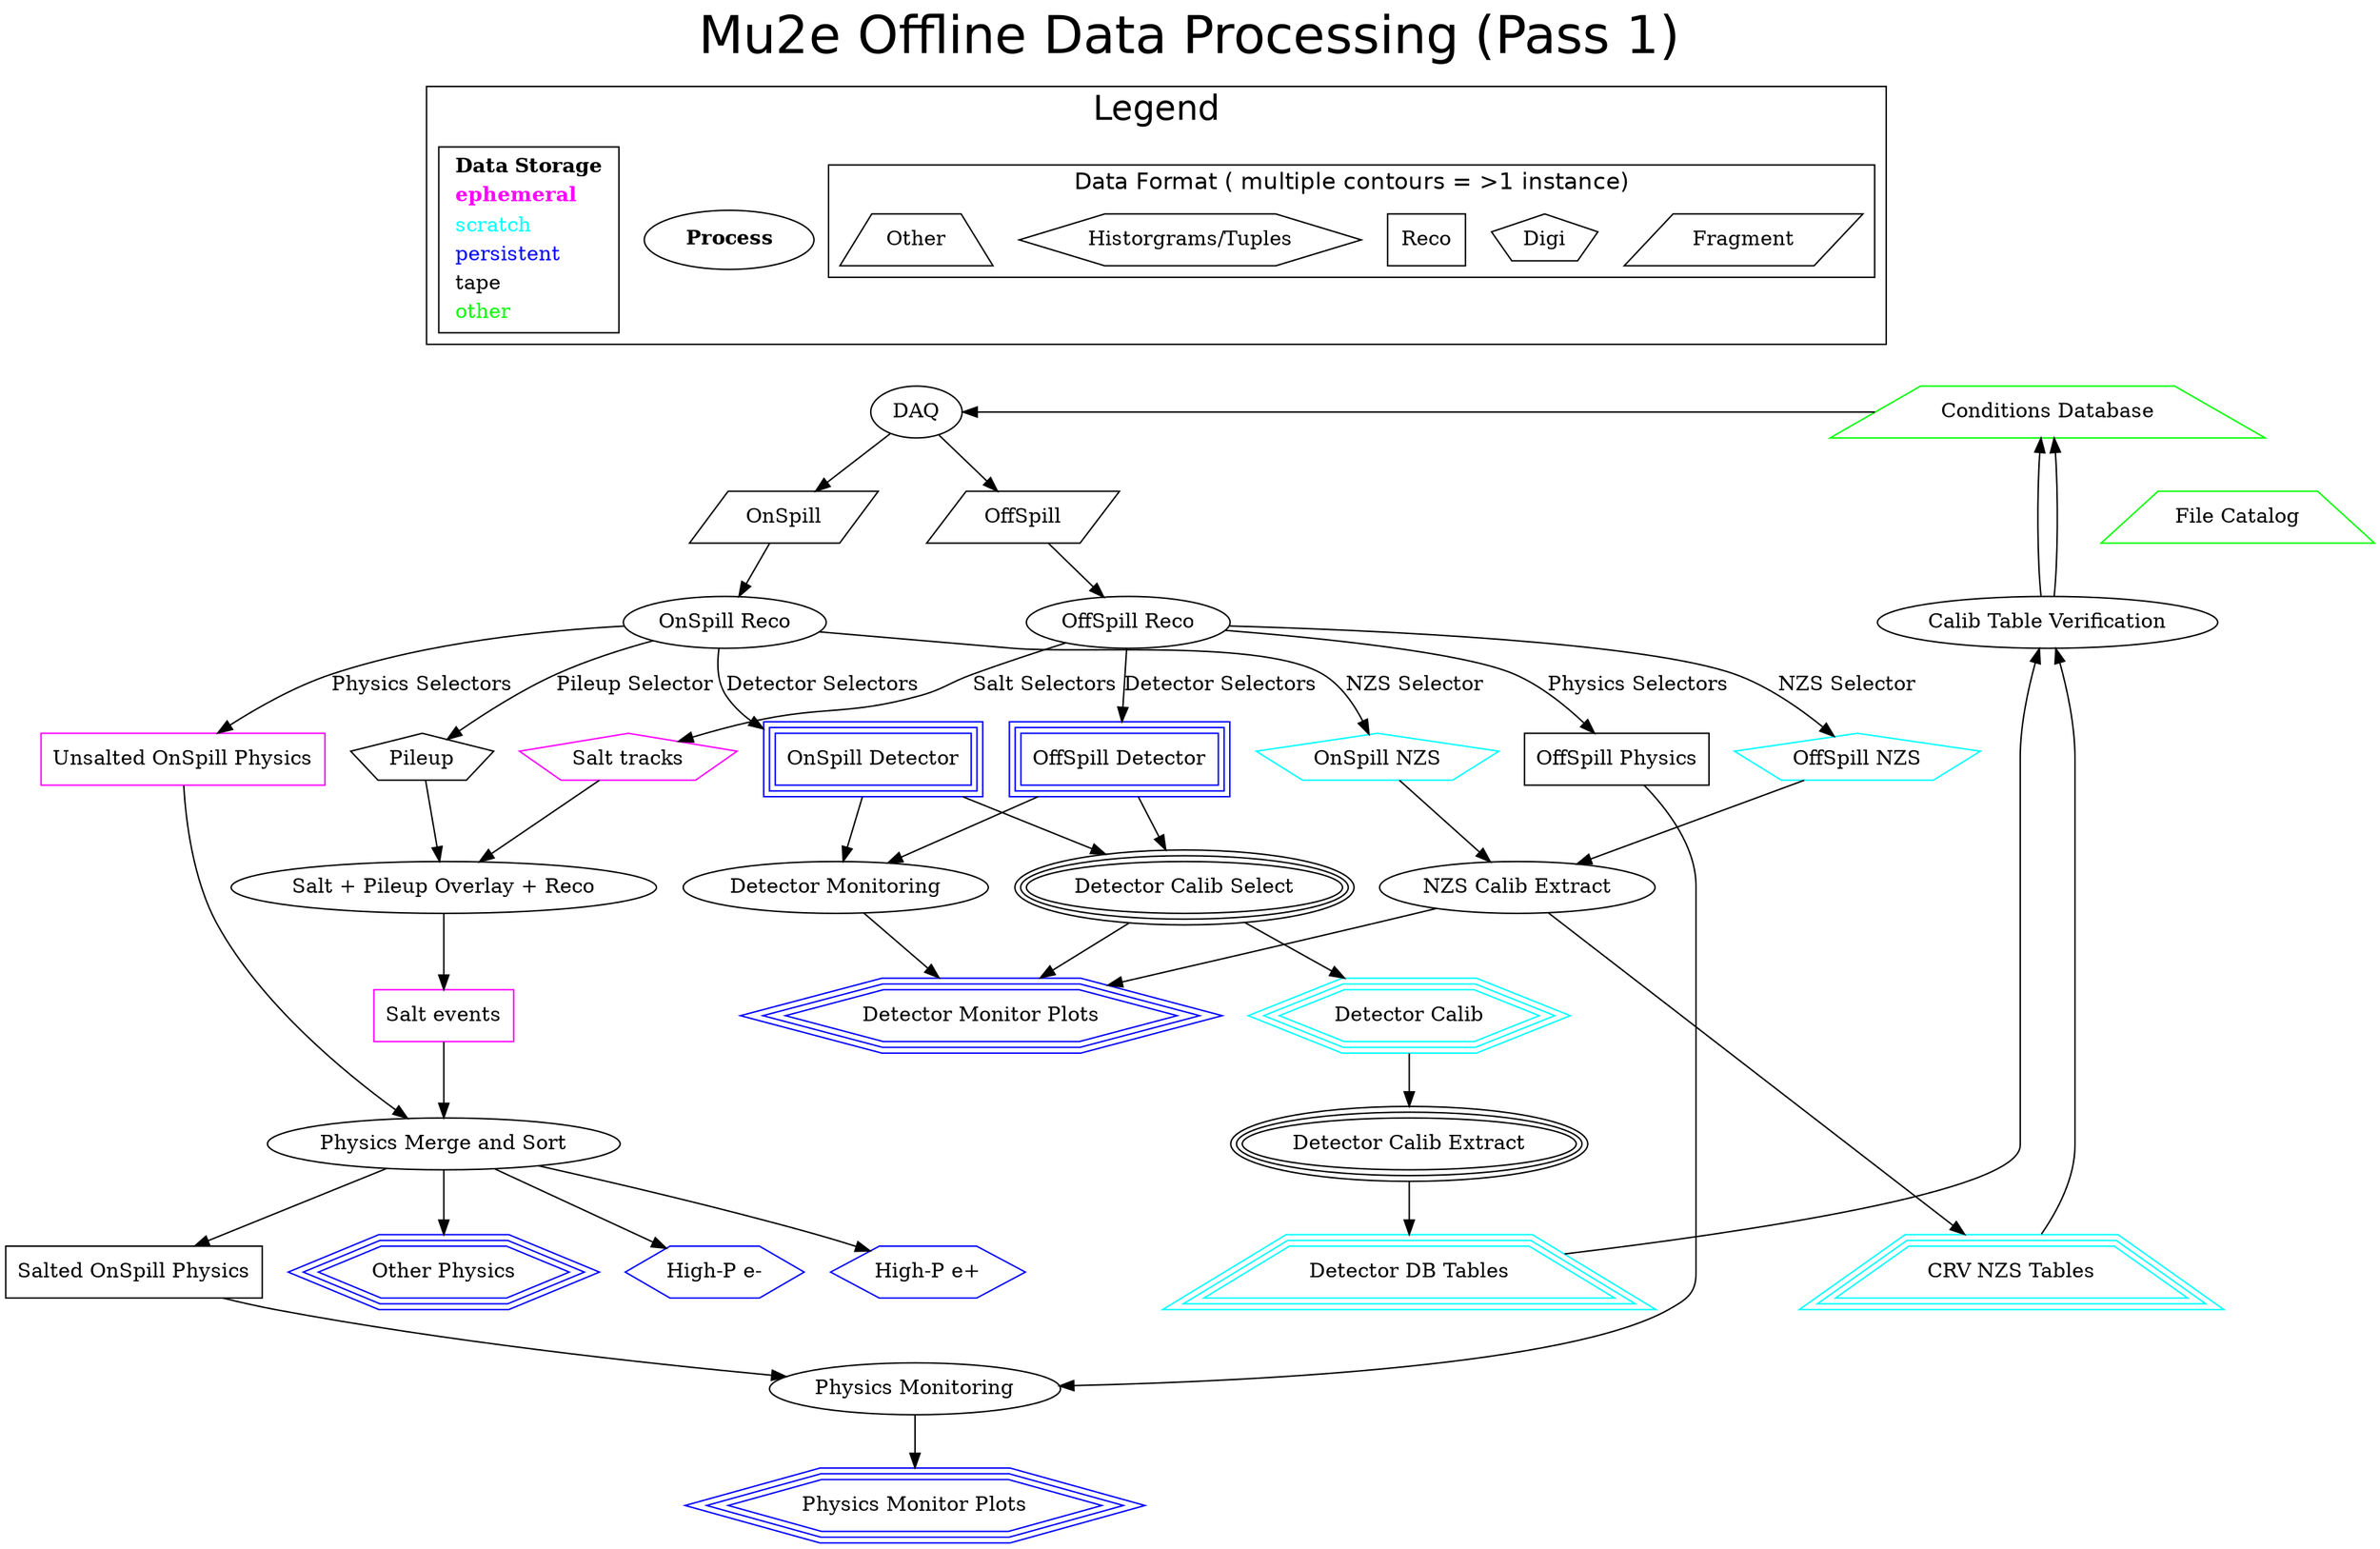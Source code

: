 digraph diagram {
  label="Mu2e Offline Data Processing (Pass 1)";
  fontname="Helvetica";
  fontsize="36";
  labelloc=t;
  subgraph clusterLegend {
    rankdir=TB;
    color="black";
    label="Legend";
    fontsize="24";


    process [shape=ellipse,color=black,
            label=<<table border="0" cellborder="0" cellspacing="1">
              <tr><td align="center"><b>Process</b></td></tr>
              </table>>];
    storage [shape=box,color=black,
            label=<<table border="0" cellborder="0" cellspacing="1">
              <tr><td align="center"><b>Data Storage</b></td></tr>
              <tr><td align="left"><b><font color="fuchsia">ephemeral</font></b></td></tr>
              <tr><td align="left"><font color="cyan">scratch</font></td></tr>
              <tr><td align="left"><font color="blue">persistent</font></td></tr>
              <tr><td align="left"><font color="black">tape</font></td></tr>
              <tr><td align="left"><font color="green">other</font></td></tr>
              </table>>];

   subgraph clustertype {
      label="Data Format ( multiple contours = >1 instance)";
      fontsize=16;
      raw [shape=parallelogram, label="Fragment" ];
      digi [shape=pentagon, label="Digi" ];
      reco [shape=box, label="Reco" ];
      tuple [shape=hexagon, label="Historgrams/Tuples" ];
      other [shape=trapezium, label="Other" ];
//      raw -> digi -> reco -> tuple -> other [penwidth=0.0];
      {rank=same raw digi reco tuple other};
   }
  }

  DAQ [
    label="DAQ",
    shape= ellipse
  ];
  ConditionsDB [ label="Conditions Database",
               shape=trapezium, color=green
  ];

  Catalog[ label="File Catalog",
               shape=trapezium, color=green
  ];

  // primary inputs, from DAQ
  OffSpillFragments [
    label="OffSpill",
    shape=parallelogram
  ];
  OnSpillFragments [
    label="OnSpill",
    shape=parallelogram
  ]
  // temporary on-disk samples
  //  - ephemeral collections, e.g. salt
  //  - accumulating collections, e.g. reconstructed signal-likes
  OnSpillUnsalted [
  label="Unsalted OnSpill Physics",
  shape=box,
  color="fuchsia"
  ];
  OffSpillPhysics [
    label="OffSpill Physics",
    shape=box,
    color="black"
  ];
  SaltTracks [
    label="Salt tracks",
    shape=pentagon,
    color="fuchsia"
  ];
  SaltEvents [
    label="Salt events",
    shape=box,
    color="fuchsia"
  ];
  OffSpillDetectorCalib [
    label="OffSpill Detector",
    shape=box,
    peripheries=3,
    color="blue"
  ];
  OnSpillDetectorCalib [
    label="OnSpill Detector",
    shape=box,
    peripheries=3,
    color="blue"
  ];
  OnSpillNZS [
    label="OnSpill NZS",
    shape=pentagon,
    color="cyan"
  ];
  OffSpillNZS [
    label="OffSpill NZS",
    shape=pentagon,
    color="cyan"
  ];
  Other [
    label="Other Physics"
      shape=hexagon,
    peripheries=3,
    color=blue
  ];

  HighPNegative [
    label="High-P e-",
    shape=hexagon,
    color=blue
  ];
  HighPPositive [
    label="High-P e+",
    shape=hexagon,
    color=blue
  ];
//  MultiTrack [
//    label="Multitrack",
//    shape=hexagon,
//    color=blue
//  ];
  OnSpillSalted [
    label="Salted OnSpill Physics",
    shape=box,
    color=black
  ];

  // tape-backed storage
  Pileup [
    label="Pileup",
    shape=pentagon
  ];
  DetCalib [
    label="Detector Calib",
    shape=hexagon,
    peripheries=3,
    color=cyan
  ];

  DetMonPlots [
    label="Detector Monitor Plots",
    shape=hexagon,
    peripheries=3,
    color=blue
  ];

  PhysMonPlots [
    label="Physics Monitor Plots",
    shape=hexagon,
    peripheries=3,
    color=blue
  ];

  DetDBTable [
    label="Detector DB Tables",
    shape=trapezium,
    peripheries=3,
    color=cyan
  ];

  NZSDBTable [
    label="CRV NZS Tables",
    peripheries=3,
    shape=trapezium,
    color=cyan
  ];

  // online high-level processing blocks
  OffSpillReco [
    label="OffSpill Reco"
      shape=oval
  ];
  OnSpillReco [
    label="OnSpill Reco"
      shape=oval
  ];

  // offline high-level processing blocks
  DetectorCalibSelect [
    label="Detector Calib Select",
    peripheries=3,
    shape=oval
  ];

  DetectorCalibExtract [
    label="Detector Calib Extract",
    peripheries=3,
    shape=oval
  ];

  NZSCalibExtract [
    label="NZS Calib Extract",
    shape=oval
  ];

  TableVerify [
    label="Calib Table Verification",
    shape=oval
  ];

  DetectorMonitoring [
    label="Detector Monitoring",
    shape=oval
  ];


  SaltOverlay [
    label="Salt + Pileup Overlay + Reco",
    shape=oval
  ];
  PhysicsMerging [
    label="Physics Merge and Sort",
    shape=oval
  ];
  PhysicsMonitoring [
    label="Physics Monitoring",
    shape=oval
  ];


  // dependencies

  {rank=same ConditionsDB DAQ};
  {rank=same OnSpillReco OffSpillReco TableVerify};
  {rank=same OffSpillFragments OnSpillFragments Catalog};
  {rank=same DetDBTable NZSDBTable}

  ConditionsDB -> DAQ [constraint=false];
  other->DAQ [penwidth=0.0,arrowsize=0.0];
  DAQ->OffSpillFragments;
  DAQ->OnSpillFragments;
  OffSpillFragments -> OffSpillReco;
  OnSpillFragments  -> OnSpillReco;

  // ejc: no offSpill ``physics'' sample here?
  OffSpillReco -> OffSpillPhysics [label="Physics Selectors"];
  OffSpillReco -> SaltTracks [label="Salt Selectors" ];
  OffSpillReco -> OffSpillDetectorCalib [label="Detector Selectors"];
  OffSpillReco -> OffSpillNZS [label="NZS Selector"];

  OnSpillReco -> OnSpillUnsalted [label="Physics Selectors"];
  OnSpillReco -> Pileup [label="Pileup Selector"];
  OnSpillReco -> OnSpillDetectorCalib [label="Detector Selectors"];
  OnSpillReco -> OnSpillNZS [label="NZS Selector"];

  OffSpillDetectorCalib    -> DetectorCalibSelect;
  OnSpillDetectorCalib     -> DetectorCalibSelect;

  OffSpillDetectorCalib    -> DetectorMonitoring;
  OnSpillDetectorCalib     -> DetectorMonitoring;

  DetectorCalibSelect ->DetCalib;
  DetCalib -> DetectorCalibExtract;
  DetectorCalibExtract -> DetDBTable;

  DetDBTable -> TableVerify;
  TableVerify -> ConditionsDB;

  DetectorCalibSelect -> DetMonPlots;
  DetectorMonitoring -> DetMonPlots;

  OffSpillNZS -> NZSCalibExtract;
  OnSpillNZS -> NZSCalibExtract;
  NZSCalibExtract -> NZSDBTable;
  NZSCalibExtract -> DetMonPlots;
  NZSDBTable -> TableVerify;
  TableVerify -> ConditionsDB;

  SaltTracks        -> SaltOverlay;
  Pileup -> SaltOverlay;
  SaltOverlay       -> SaltEvents;


  OnSpillUnsalted       -> PhysicsMerging;
  SaltEvents         -> PhysicsMerging;

  PhysicsMerging -> OnSpillSalted;
  PhysicsMerging -> HighPNegative;
  PhysicsMerging -> HighPPositive;
//  PhysicsMerging -> MultiTrack;
  PhysicsMerging -> Other;

  OffSpillPhysics -> PhysicsMonitoring;
  OnSpillSalted -> PhysicsMonitoring;
  PhysicsMonitoring -> PhysMonPlots;

}
